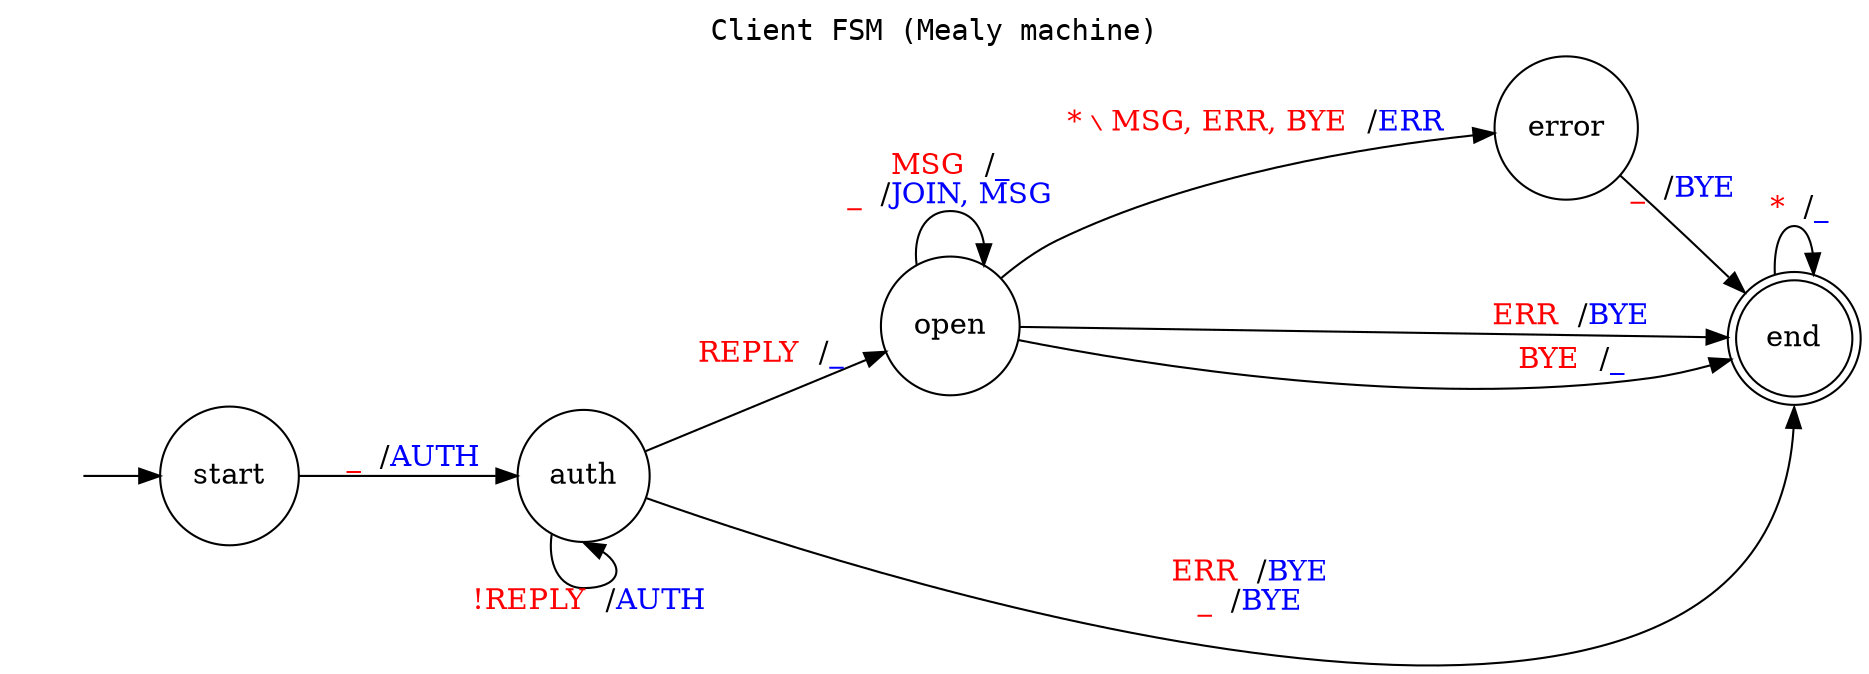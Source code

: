 digraph client_fsm {
	fontname = "Consolas"
    label = "Client FSM (Mealy machine)"
    labelloc = "t"
    nodesep = .3

    #splines = ortho
    rankdir = LR

    # states
	node [shape = circle];
    s [style = invis]
    start
    open
    auth
    error

    # final states
	node [shape = doublecircle];
    end

    s -> start 
    start -> auth [label = < <font color="red">_</font>  /<font color="blue">AUTH</font>>]

    auth -> open [label = < <font color="red">REPLY</font>  /<font color="blue">_</font>>]
    auth -> auth:s [label = < <font color="red">!REPLY</font>  /<font color="blue">AUTH</font>>]
    auth -> end:s [
        label = <<font color="red">ERR</font>  /<font color="blue">BYE</font><br/><font color="red">_</font>  /<font color="blue">BYE</font>>
        labelangle = -15
        labeldistance = 8
]
    
    open -> end [label = < <font color="red">ERR</font>  /<font color="blue">BYE</font>>]
    open -> end [label = < <font color="red">BYE</font>  /<font color="blue">_</font>>]
    open -> error  [label = < <font color="red">* ∖ MSG, ERR, BYE</font>  /<font color="blue">ERR</font>>]
    open -> open [label = <
<font color="red">MSG</font>  /<font color="blue">_</font>
<br/><font color="red">_</font>  /<font color="blue">JOIN, MSG</font>
>]

    error -> end [taillabel = < <font color="red">_</font>  /<font color="blue">BYE</font>>]

    end -> end [label = < <font color="red">*</font>  /<font color="blue">_</font>>]
}
